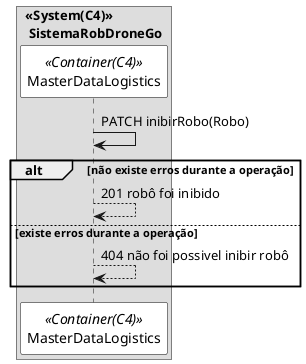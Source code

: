 @startuml vp2

skinparam sequence {
ParticipantBorderColor black
ParticipantBackgroundColor white
}

box "<<System(C4)>>\n SistemaRobDroneGo"
participant MasterDataLogistics as mdl <<Container(C4)>>
mdl -> mdl: PATCH inibirRobo(Robo)
alt não existe erros durante a operação
mdl --> mdl: 201 robô foi inibido
else existe erros durante a operação
mdl --> mdl: 404 não foi possivel inibir robô
end 

end box

@enduml